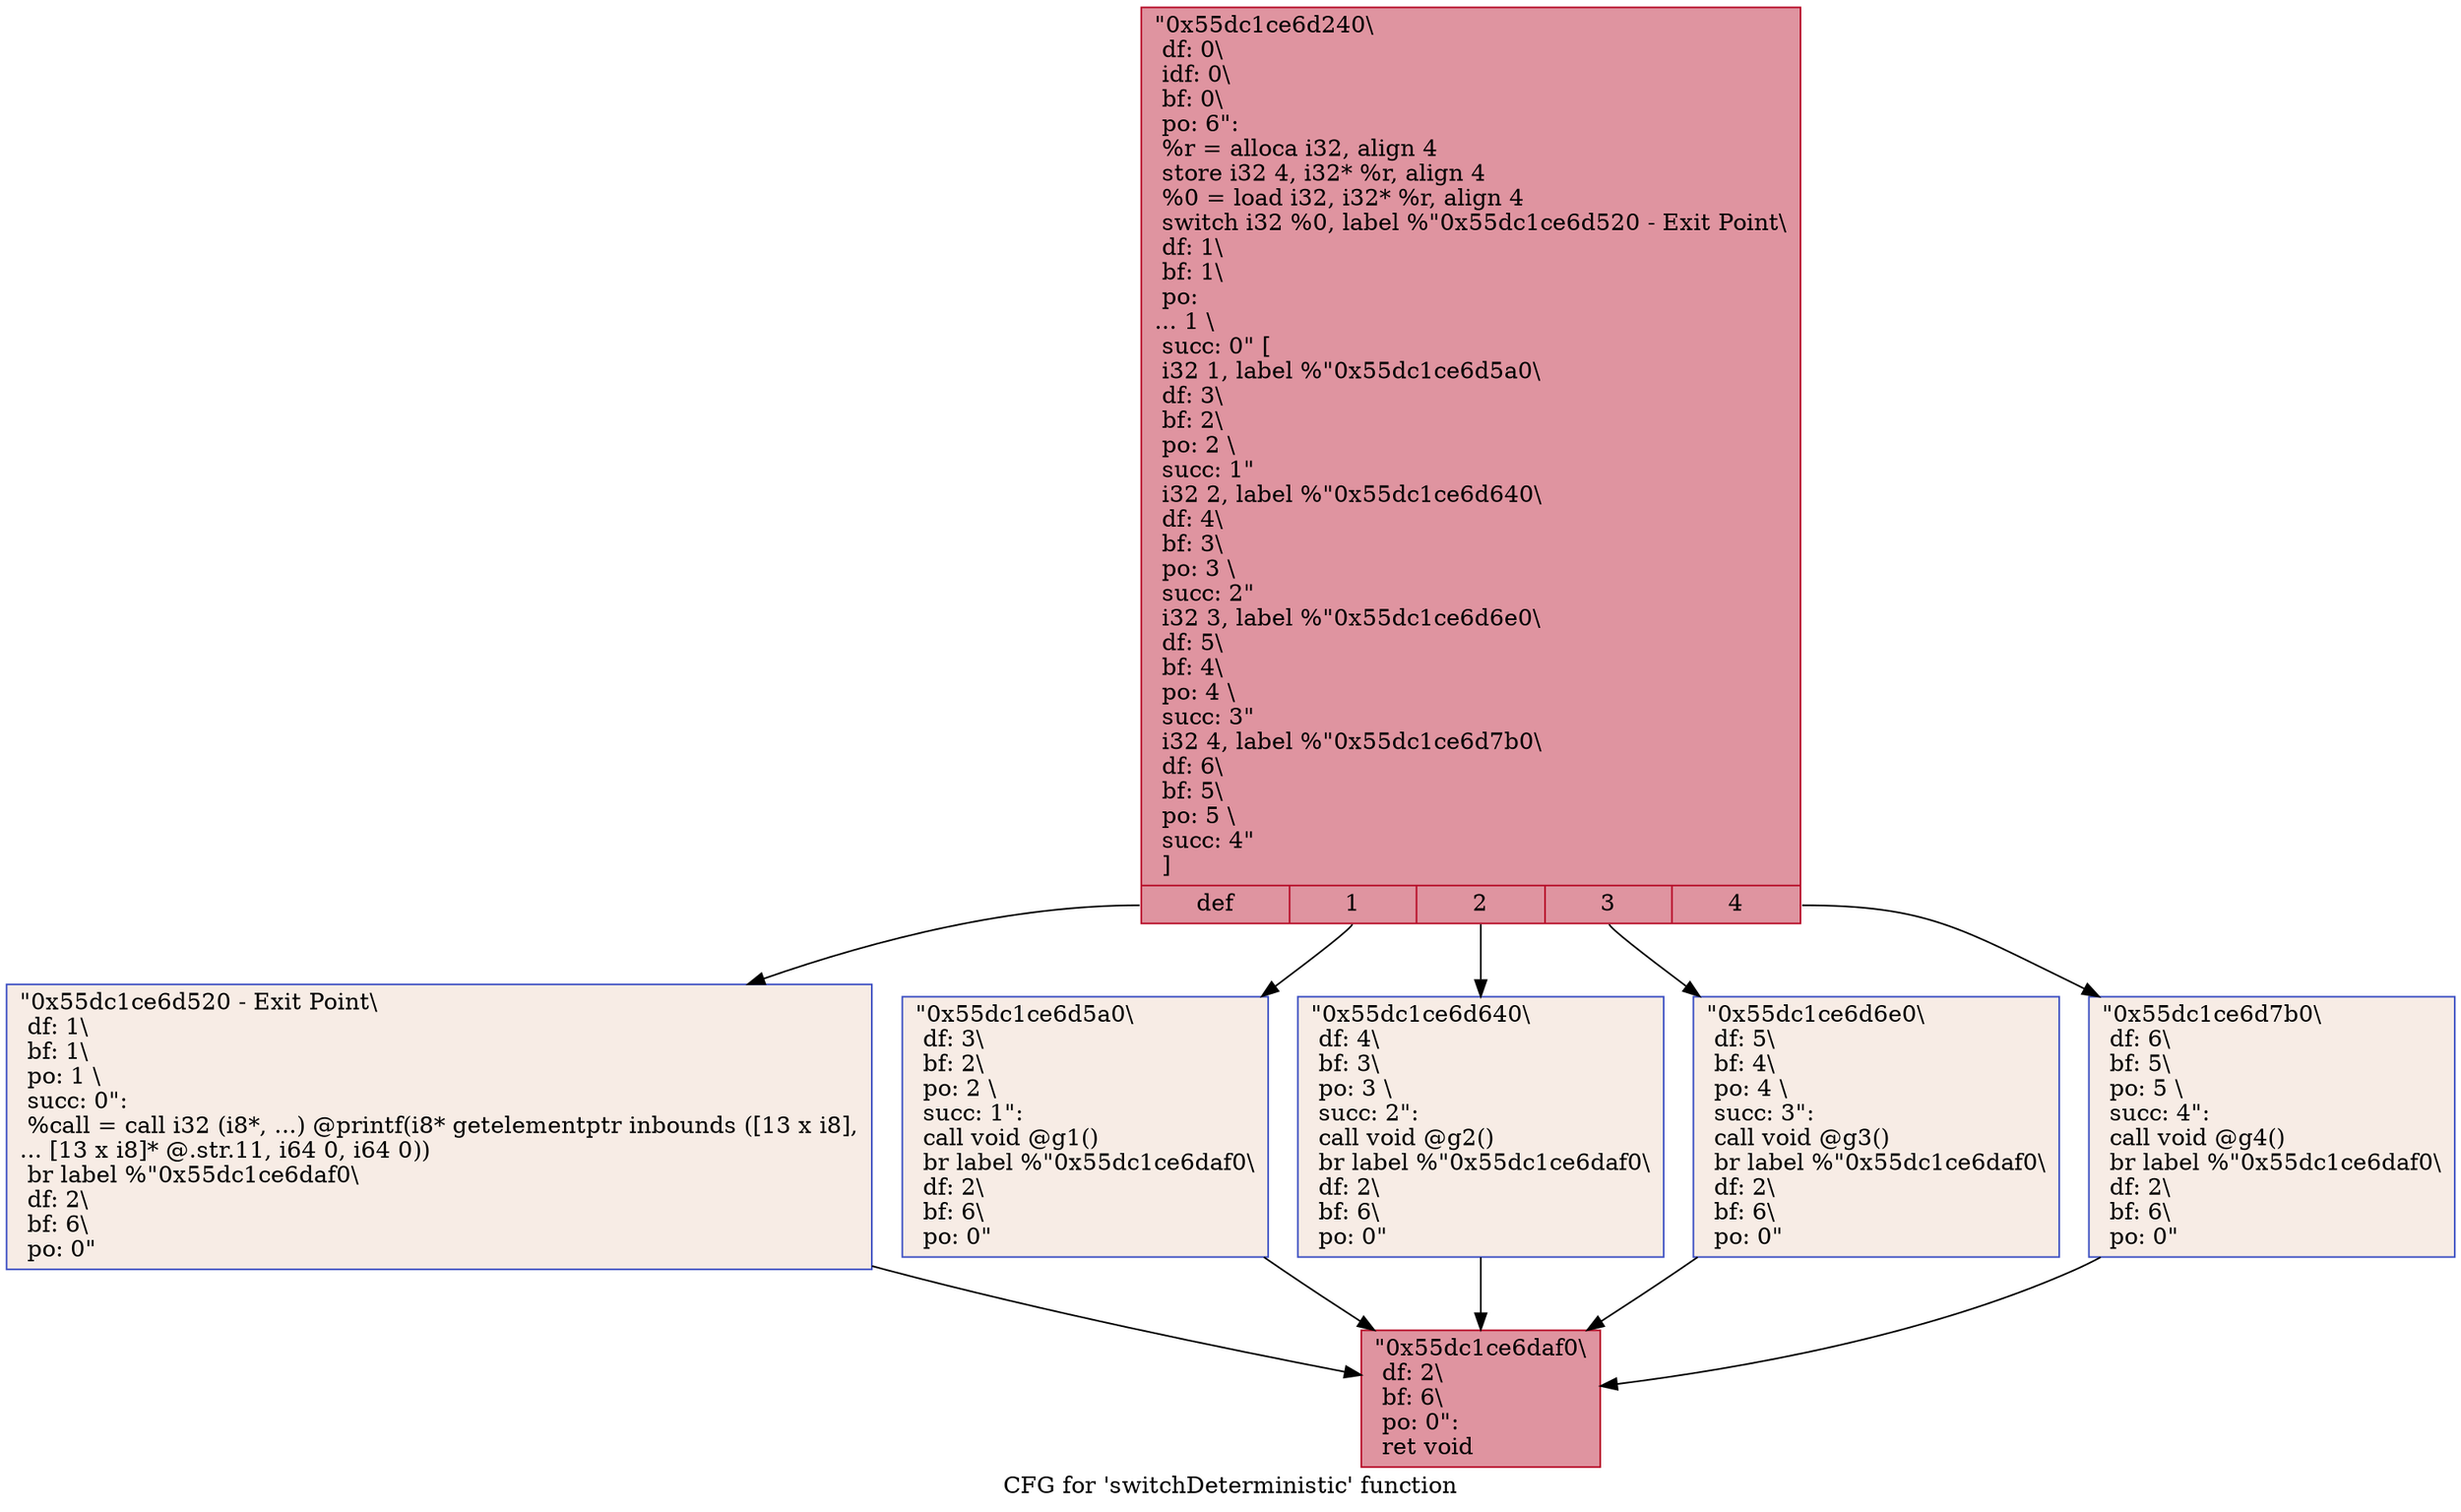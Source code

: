 digraph "CFG for 'switchDeterministic' function" {
	label="CFG for 'switchDeterministic' function";

	Node0x55dc1ce6d240 [shape=record,color="#b70d28ff", style=filled, fillcolor="#b70d2870",label="{\"0x55dc1ce6d240\\\l df: 0\\\l idf: 0\\\l bf: 0\\\l po: 6\":\l  %r = alloca i32, align 4\l  store i32 4, i32* %r, align 4\l  %0 = load i32, i32* %r, align 4\l  switch i32 %0, label %\"0x55dc1ce6d520 - Exit Point\\\l df: 1\\\l bf: 1\\\l po:\l... 1 \\\l succ: 0\" [\l    i32 1, label %\"0x55dc1ce6d5a0\\\l df: 3\\\l bf: 2\\\l po: 2 \\\l succ: 1\"\l    i32 2, label %\"0x55dc1ce6d640\\\l df: 4\\\l bf: 3\\\l po: 3 \\\l succ: 2\"\l    i32 3, label %\"0x55dc1ce6d6e0\\\l df: 5\\\l bf: 4\\\l po: 4 \\\l succ: 3\"\l    i32 4, label %\"0x55dc1ce6d7b0\\\l df: 6\\\l bf: 5\\\l po: 5 \\\l succ: 4\"\l  ]\l|{<s0>def|<s1>1|<s2>2|<s3>3|<s4>4}}"];
	Node0x55dc1ce6d240:s0 -> Node0x55dc1ce6d520;
	Node0x55dc1ce6d240:s1 -> Node0x55dc1ce6d5a0;
	Node0x55dc1ce6d240:s2 -> Node0x55dc1ce6d640;
	Node0x55dc1ce6d240:s3 -> Node0x55dc1ce6d6e0;
	Node0x55dc1ce6d240:s4 -> Node0x55dc1ce6d7b0;
	Node0x55dc1ce6d5a0 [shape=record,color="#3d50c3ff", style=filled, fillcolor="#ecd3c570",label="{\"0x55dc1ce6d5a0\\\l df: 3\\\l bf: 2\\\l po: 2 \\\l succ: 1\": \l  call void @g1()\l  br label %\"0x55dc1ce6daf0\\\l df: 2\\\l bf: 6\\\l po: 0\"\l}"];
	Node0x55dc1ce6d5a0 -> Node0x55dc1ce6daf0;
	Node0x55dc1ce6d640 [shape=record,color="#3d50c3ff", style=filled, fillcolor="#ecd3c570",label="{\"0x55dc1ce6d640\\\l df: 4\\\l bf: 3\\\l po: 3 \\\l succ: 2\": \l  call void @g2()\l  br label %\"0x55dc1ce6daf0\\\l df: 2\\\l bf: 6\\\l po: 0\"\l}"];
	Node0x55dc1ce6d640 -> Node0x55dc1ce6daf0;
	Node0x55dc1ce6d6e0 [shape=record,color="#3d50c3ff", style=filled, fillcolor="#ecd3c570",label="{\"0x55dc1ce6d6e0\\\l df: 5\\\l bf: 4\\\l po: 4 \\\l succ: 3\": \l  call void @g3()\l  br label %\"0x55dc1ce6daf0\\\l df: 2\\\l bf: 6\\\l po: 0\"\l}"];
	Node0x55dc1ce6d6e0 -> Node0x55dc1ce6daf0;
	Node0x55dc1ce6d7b0 [shape=record,color="#3d50c3ff", style=filled, fillcolor="#ecd3c570",label="{\"0x55dc1ce6d7b0\\\l df: 6\\\l bf: 5\\\l po: 5 \\\l succ: 4\": \l  call void @g4()\l  br label %\"0x55dc1ce6daf0\\\l df: 2\\\l bf: 6\\\l po: 0\"\l}"];
	Node0x55dc1ce6d7b0 -> Node0x55dc1ce6daf0;
	Node0x55dc1ce6d520 [shape=record,color="#3d50c3ff", style=filled, fillcolor="#ecd3c570",label="{\"0x55dc1ce6d520 - Exit Point\\\l df: 1\\\l bf: 1\\\l po: 1 \\\l succ: 0\": \l  %call = call i32 (i8*, ...) @printf(i8* getelementptr inbounds ([13 x i8],\l... [13 x i8]* @.str.11, i64 0, i64 0))\l  br label %\"0x55dc1ce6daf0\\\l df: 2\\\l bf: 6\\\l po: 0\"\l}"];
	Node0x55dc1ce6d520 -> Node0x55dc1ce6daf0;
	Node0x55dc1ce6daf0 [shape=record,color="#b70d28ff", style=filled, fillcolor="#b70d2870",label="{\"0x55dc1ce6daf0\\\l df: 2\\\l bf: 6\\\l po: 0\":      \l  ret void\l}"];
}
